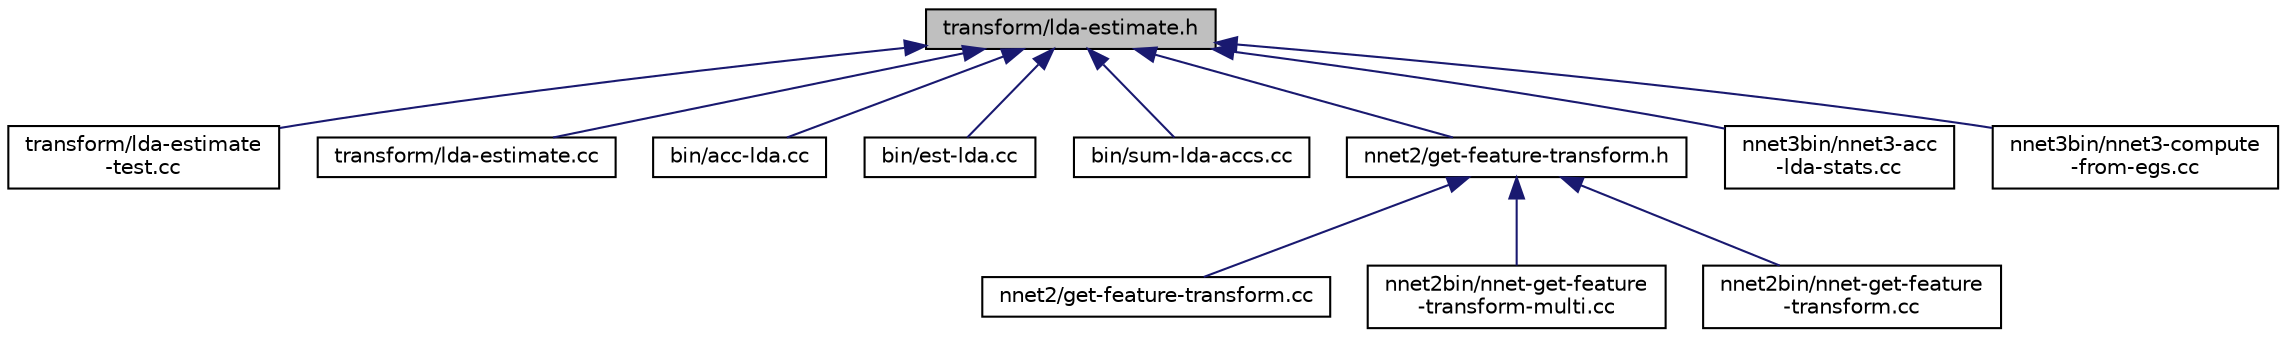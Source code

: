 digraph "transform/lda-estimate.h"
{
  edge [fontname="Helvetica",fontsize="10",labelfontname="Helvetica",labelfontsize="10"];
  node [fontname="Helvetica",fontsize="10",shape=record];
  Node65 [label="transform/lda-estimate.h",height=0.2,width=0.4,color="black", fillcolor="grey75", style="filled", fontcolor="black"];
  Node65 -> Node66 [dir="back",color="midnightblue",fontsize="10",style="solid",fontname="Helvetica"];
  Node66 [label="transform/lda-estimate\l-test.cc",height=0.2,width=0.4,color="black", fillcolor="white", style="filled",URL="$lda-estimate-test_8cc.html"];
  Node65 -> Node67 [dir="back",color="midnightblue",fontsize="10",style="solid",fontname="Helvetica"];
  Node67 [label="transform/lda-estimate.cc",height=0.2,width=0.4,color="black", fillcolor="white", style="filled",URL="$lda-estimate_8cc.html"];
  Node65 -> Node68 [dir="back",color="midnightblue",fontsize="10",style="solid",fontname="Helvetica"];
  Node68 [label="bin/acc-lda.cc",height=0.2,width=0.4,color="black", fillcolor="white", style="filled",URL="$acc-lda_8cc.html"];
  Node65 -> Node69 [dir="back",color="midnightblue",fontsize="10",style="solid",fontname="Helvetica"];
  Node69 [label="bin/est-lda.cc",height=0.2,width=0.4,color="black", fillcolor="white", style="filled",URL="$est-lda_8cc.html"];
  Node65 -> Node70 [dir="back",color="midnightblue",fontsize="10",style="solid",fontname="Helvetica"];
  Node70 [label="bin/sum-lda-accs.cc",height=0.2,width=0.4,color="black", fillcolor="white", style="filled",URL="$sum-lda-accs_8cc.html"];
  Node65 -> Node71 [dir="back",color="midnightblue",fontsize="10",style="solid",fontname="Helvetica"];
  Node71 [label="nnet2/get-feature-transform.h",height=0.2,width=0.4,color="black", fillcolor="white", style="filled",URL="$get-feature-transform_8h.html",tooltip="This file is modified from transform/lda-estimate.h It contains a class intended to be used in precon..."];
  Node71 -> Node72 [dir="back",color="midnightblue",fontsize="10",style="solid",fontname="Helvetica"];
  Node72 [label="nnet2/get-feature-transform.cc",height=0.2,width=0.4,color="black", fillcolor="white", style="filled",URL="$get-feature-transform_8cc.html"];
  Node71 -> Node73 [dir="back",color="midnightblue",fontsize="10",style="solid",fontname="Helvetica"];
  Node73 [label="nnet2bin/nnet-get-feature\l-transform-multi.cc",height=0.2,width=0.4,color="black", fillcolor="white", style="filled",URL="$nnet-get-feature-transform-multi_8cc.html"];
  Node71 -> Node74 [dir="back",color="midnightblue",fontsize="10",style="solid",fontname="Helvetica"];
  Node74 [label="nnet2bin/nnet-get-feature\l-transform.cc",height=0.2,width=0.4,color="black", fillcolor="white", style="filled",URL="$nnet-get-feature-transform_8cc.html"];
  Node65 -> Node75 [dir="back",color="midnightblue",fontsize="10",style="solid",fontname="Helvetica"];
  Node75 [label="nnet3bin/nnet3-acc\l-lda-stats.cc",height=0.2,width=0.4,color="black", fillcolor="white", style="filled",URL="$nnet3-acc-lda-stats_8cc.html"];
  Node65 -> Node76 [dir="back",color="midnightblue",fontsize="10",style="solid",fontname="Helvetica"];
  Node76 [label="nnet3bin/nnet3-compute\l-from-egs.cc",height=0.2,width=0.4,color="black", fillcolor="white", style="filled",URL="$nnet3-compute-from-egs_8cc.html"];
}
